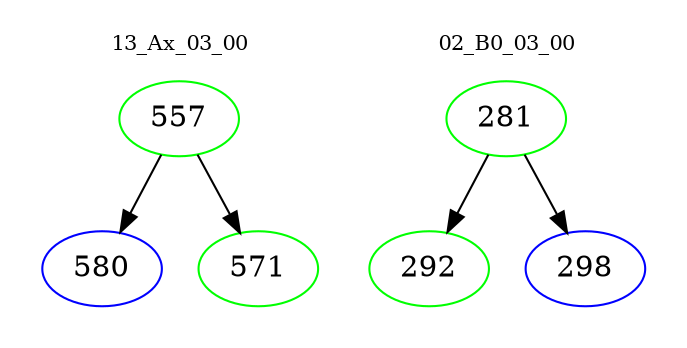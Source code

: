 digraph{
subgraph cluster_0 {
color = white
label = "13_Ax_03_00";
fontsize=10;
T0_557 [label="557", color="green"]
T0_557 -> T0_580 [color="black"]
T0_580 [label="580", color="blue"]
T0_557 -> T0_571 [color="black"]
T0_571 [label="571", color="green"]
}
subgraph cluster_1 {
color = white
label = "02_B0_03_00";
fontsize=10;
T1_281 [label="281", color="green"]
T1_281 -> T1_292 [color="black"]
T1_292 [label="292", color="green"]
T1_281 -> T1_298 [color="black"]
T1_298 [label="298", color="blue"]
}
}
